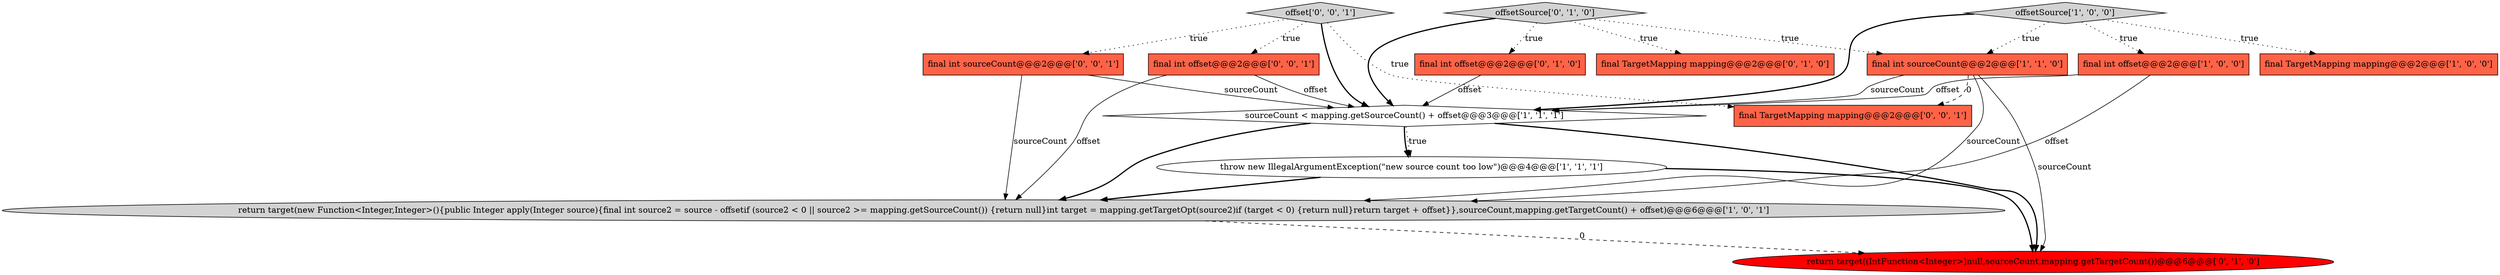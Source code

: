 digraph {
11 [style = filled, label = "final int sourceCount@@@2@@@['0', '0', '1']", fillcolor = tomato, shape = box image = "AAA0AAABBB3BBB"];
12 [style = filled, label = "offset['0', '0', '1']", fillcolor = lightgray, shape = diamond image = "AAA0AAABBB3BBB"];
14 [style = filled, label = "final TargetMapping mapping@@@2@@@['0', '0', '1']", fillcolor = tomato, shape = box image = "AAA0AAABBB3BBB"];
1 [style = filled, label = "final int offset@@@2@@@['1', '0', '0']", fillcolor = tomato, shape = box image = "AAA0AAABBB1BBB"];
5 [style = filled, label = "sourceCount < mapping.getSourceCount() + offset@@@3@@@['1', '1', '1']", fillcolor = white, shape = diamond image = "AAA0AAABBB1BBB"];
3 [style = filled, label = "final TargetMapping mapping@@@2@@@['1', '0', '0']", fillcolor = tomato, shape = box image = "AAA0AAABBB1BBB"];
10 [style = filled, label = "return target((IntFunction<Integer>)null,sourceCount,mapping.getTargetCount())@@@6@@@['0', '1', '0']", fillcolor = red, shape = ellipse image = "AAA1AAABBB2BBB"];
0 [style = filled, label = "return target(new Function<Integer,Integer>(){public Integer apply(Integer source){final int source2 = source - offsetif (source2 < 0 || source2 >= mapping.getSourceCount()) {return null}int target = mapping.getTargetOpt(source2)if (target < 0) {return null}return target + offset}},sourceCount,mapping.getTargetCount() + offset)@@@6@@@['1', '0', '1']", fillcolor = lightgray, shape = ellipse image = "AAA0AAABBB1BBB"];
8 [style = filled, label = "offsetSource['0', '1', '0']", fillcolor = lightgray, shape = diamond image = "AAA0AAABBB2BBB"];
9 [style = filled, label = "final int offset@@@2@@@['0', '1', '0']", fillcolor = tomato, shape = box image = "AAA0AAABBB2BBB"];
7 [style = filled, label = "final TargetMapping mapping@@@2@@@['0', '1', '0']", fillcolor = tomato, shape = box image = "AAA0AAABBB2BBB"];
4 [style = filled, label = "final int sourceCount@@@2@@@['1', '1', '0']", fillcolor = tomato, shape = box image = "AAA0AAABBB1BBB"];
6 [style = filled, label = "throw new IllegalArgumentException(\"new source count too low\")@@@4@@@['1', '1', '1']", fillcolor = white, shape = ellipse image = "AAA0AAABBB1BBB"];
13 [style = filled, label = "final int offset@@@2@@@['0', '0', '1']", fillcolor = tomato, shape = box image = "AAA0AAABBB3BBB"];
2 [style = filled, label = "offsetSource['1', '0', '0']", fillcolor = lightgray, shape = diamond image = "AAA0AAABBB1BBB"];
13->0 [style = solid, label="offset"];
4->0 [style = solid, label="sourceCount"];
9->5 [style = solid, label="offset"];
2->3 [style = dotted, label="true"];
5->10 [style = bold, label=""];
12->5 [style = bold, label=""];
4->10 [style = solid, label="sourceCount"];
11->5 [style = solid, label="sourceCount"];
5->6 [style = dotted, label="true"];
8->7 [style = dotted, label="true"];
6->0 [style = bold, label=""];
13->5 [style = solid, label="offset"];
8->4 [style = dotted, label="true"];
0->10 [style = dashed, label="0"];
12->11 [style = dotted, label="true"];
4->5 [style = solid, label="sourceCount"];
11->0 [style = solid, label="sourceCount"];
12->14 [style = dotted, label="true"];
12->13 [style = dotted, label="true"];
1->5 [style = solid, label="offset"];
5->6 [style = bold, label=""];
8->5 [style = bold, label=""];
5->0 [style = bold, label=""];
2->1 [style = dotted, label="true"];
6->10 [style = bold, label=""];
2->4 [style = dotted, label="true"];
1->0 [style = solid, label="offset"];
4->14 [style = dashed, label="0"];
8->9 [style = dotted, label="true"];
2->5 [style = bold, label=""];
}

